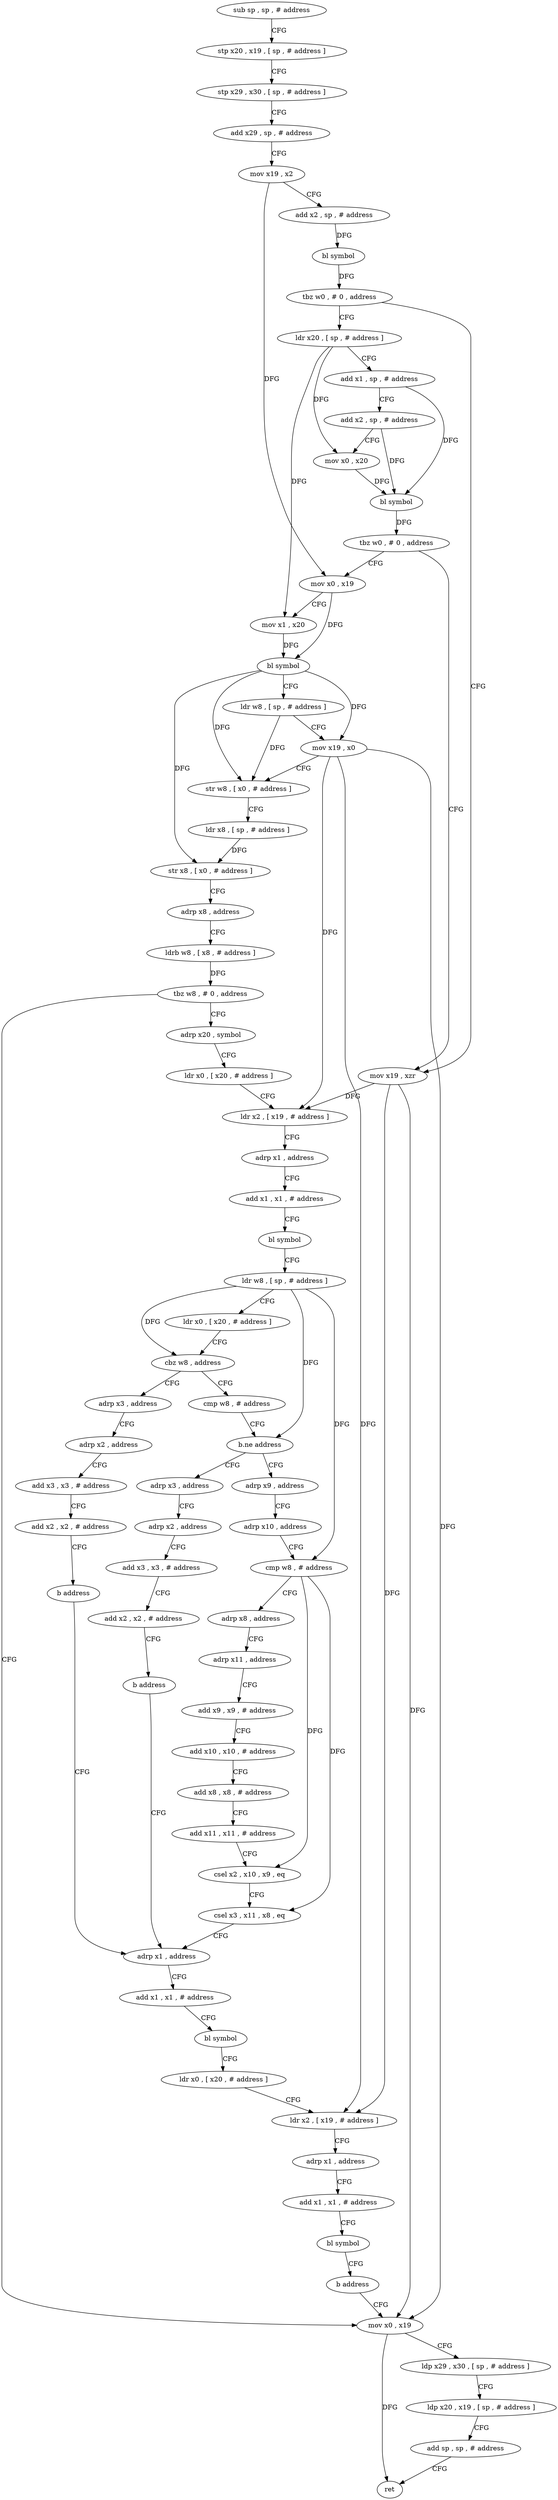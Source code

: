 digraph "func" {
"4254216" [label = "sub sp , sp , # address" ]
"4254220" [label = "stp x20 , x19 , [ sp , # address ]" ]
"4254224" [label = "stp x29 , x30 , [ sp , # address ]" ]
"4254228" [label = "add x29 , sp , # address" ]
"4254232" [label = "mov x19 , x2" ]
"4254236" [label = "add x2 , sp , # address" ]
"4254240" [label = "bl symbol" ]
"4254244" [label = "tbz w0 , # 0 , address" ]
"4254380" [label = "mov x19 , xzr" ]
"4254248" [label = "ldr x20 , [ sp , # address ]" ]
"4254384" [label = "mov x0 , x19" ]
"4254252" [label = "add x1 , sp , # address" ]
"4254256" [label = "add x2 , sp , # address" ]
"4254260" [label = "mov x0 , x20" ]
"4254264" [label = "bl symbol" ]
"4254268" [label = "tbz w0 , # 0 , address" ]
"4254272" [label = "mov x0 , x19" ]
"4254276" [label = "mov x1 , x20" ]
"4254280" [label = "bl symbol" ]
"4254284" [label = "ldr w8 , [ sp , # address ]" ]
"4254288" [label = "mov x19 , x0" ]
"4254292" [label = "str w8 , [ x0 , # address ]" ]
"4254296" [label = "ldr x8 , [ sp , # address ]" ]
"4254300" [label = "str x8 , [ x0 , # address ]" ]
"4254304" [label = "adrp x8 , address" ]
"4254308" [label = "ldrb w8 , [ x8 , # address ]" ]
"4254312" [label = "tbz w8 , # 0 , address" ]
"4254316" [label = "adrp x20 , symbol" ]
"4254388" [label = "ldp x29 , x30 , [ sp , # address ]" ]
"4254392" [label = "ldp x20 , x19 , [ sp , # address ]" ]
"4254396" [label = "add sp , sp , # address" ]
"4254400" [label = "ret" ]
"4254320" [label = "ldr x0 , [ x20 , # address ]" ]
"4254324" [label = "ldr x2 , [ x19 , # address ]" ]
"4254328" [label = "adrp x1 , address" ]
"4254332" [label = "add x1 , x1 , # address" ]
"4254336" [label = "bl symbol" ]
"4254340" [label = "ldr w8 , [ sp , # address ]" ]
"4254344" [label = "ldr x0 , [ x20 , # address ]" ]
"4254348" [label = "cbz w8 , address" ]
"4254404" [label = "adrp x3 , address" ]
"4254352" [label = "cmp w8 , # address" ]
"4254408" [label = "adrp x2 , address" ]
"4254412" [label = "add x3 , x3 , # address" ]
"4254416" [label = "add x2 , x2 , # address" ]
"4254420" [label = "b address" ]
"4254468" [label = "adrp x1 , address" ]
"4254356" [label = "b.ne address" ]
"4254424" [label = "adrp x9 , address" ]
"4254360" [label = "adrp x3 , address" ]
"4254472" [label = "add x1 , x1 , # address" ]
"4254476" [label = "bl symbol" ]
"4254480" [label = "ldr x0 , [ x20 , # address ]" ]
"4254484" [label = "ldr x2 , [ x19 , # address ]" ]
"4254488" [label = "adrp x1 , address" ]
"4254492" [label = "add x1 , x1 , # address" ]
"4254496" [label = "bl symbol" ]
"4254500" [label = "b address" ]
"4254428" [label = "adrp x10 , address" ]
"4254432" [label = "cmp w8 , # address" ]
"4254436" [label = "adrp x8 , address" ]
"4254440" [label = "adrp x11 , address" ]
"4254444" [label = "add x9 , x9 , # address" ]
"4254448" [label = "add x10 , x10 , # address" ]
"4254452" [label = "add x8 , x8 , # address" ]
"4254456" [label = "add x11 , x11 , # address" ]
"4254460" [label = "csel x2 , x10 , x9 , eq" ]
"4254464" [label = "csel x3 , x11 , x8 , eq" ]
"4254364" [label = "adrp x2 , address" ]
"4254368" [label = "add x3 , x3 , # address" ]
"4254372" [label = "add x2 , x2 , # address" ]
"4254376" [label = "b address" ]
"4254216" -> "4254220" [ label = "CFG" ]
"4254220" -> "4254224" [ label = "CFG" ]
"4254224" -> "4254228" [ label = "CFG" ]
"4254228" -> "4254232" [ label = "CFG" ]
"4254232" -> "4254236" [ label = "CFG" ]
"4254232" -> "4254272" [ label = "DFG" ]
"4254236" -> "4254240" [ label = "DFG" ]
"4254240" -> "4254244" [ label = "DFG" ]
"4254244" -> "4254380" [ label = "CFG" ]
"4254244" -> "4254248" [ label = "CFG" ]
"4254380" -> "4254384" [ label = "DFG" ]
"4254380" -> "4254324" [ label = "DFG" ]
"4254380" -> "4254484" [ label = "DFG" ]
"4254248" -> "4254252" [ label = "CFG" ]
"4254248" -> "4254260" [ label = "DFG" ]
"4254248" -> "4254276" [ label = "DFG" ]
"4254384" -> "4254388" [ label = "CFG" ]
"4254384" -> "4254400" [ label = "DFG" ]
"4254252" -> "4254256" [ label = "CFG" ]
"4254252" -> "4254264" [ label = "DFG" ]
"4254256" -> "4254260" [ label = "CFG" ]
"4254256" -> "4254264" [ label = "DFG" ]
"4254260" -> "4254264" [ label = "DFG" ]
"4254264" -> "4254268" [ label = "DFG" ]
"4254268" -> "4254380" [ label = "CFG" ]
"4254268" -> "4254272" [ label = "CFG" ]
"4254272" -> "4254276" [ label = "CFG" ]
"4254272" -> "4254280" [ label = "DFG" ]
"4254276" -> "4254280" [ label = "DFG" ]
"4254280" -> "4254284" [ label = "CFG" ]
"4254280" -> "4254288" [ label = "DFG" ]
"4254280" -> "4254292" [ label = "DFG" ]
"4254280" -> "4254300" [ label = "DFG" ]
"4254284" -> "4254288" [ label = "CFG" ]
"4254284" -> "4254292" [ label = "DFG" ]
"4254288" -> "4254292" [ label = "CFG" ]
"4254288" -> "4254384" [ label = "DFG" ]
"4254288" -> "4254324" [ label = "DFG" ]
"4254288" -> "4254484" [ label = "DFG" ]
"4254292" -> "4254296" [ label = "CFG" ]
"4254296" -> "4254300" [ label = "DFG" ]
"4254300" -> "4254304" [ label = "CFG" ]
"4254304" -> "4254308" [ label = "CFG" ]
"4254308" -> "4254312" [ label = "DFG" ]
"4254312" -> "4254384" [ label = "CFG" ]
"4254312" -> "4254316" [ label = "CFG" ]
"4254316" -> "4254320" [ label = "CFG" ]
"4254388" -> "4254392" [ label = "CFG" ]
"4254392" -> "4254396" [ label = "CFG" ]
"4254396" -> "4254400" [ label = "CFG" ]
"4254320" -> "4254324" [ label = "CFG" ]
"4254324" -> "4254328" [ label = "CFG" ]
"4254328" -> "4254332" [ label = "CFG" ]
"4254332" -> "4254336" [ label = "CFG" ]
"4254336" -> "4254340" [ label = "CFG" ]
"4254340" -> "4254344" [ label = "CFG" ]
"4254340" -> "4254348" [ label = "DFG" ]
"4254340" -> "4254356" [ label = "DFG" ]
"4254340" -> "4254432" [ label = "DFG" ]
"4254344" -> "4254348" [ label = "CFG" ]
"4254348" -> "4254404" [ label = "CFG" ]
"4254348" -> "4254352" [ label = "CFG" ]
"4254404" -> "4254408" [ label = "CFG" ]
"4254352" -> "4254356" [ label = "CFG" ]
"4254408" -> "4254412" [ label = "CFG" ]
"4254412" -> "4254416" [ label = "CFG" ]
"4254416" -> "4254420" [ label = "CFG" ]
"4254420" -> "4254468" [ label = "CFG" ]
"4254468" -> "4254472" [ label = "CFG" ]
"4254356" -> "4254424" [ label = "CFG" ]
"4254356" -> "4254360" [ label = "CFG" ]
"4254424" -> "4254428" [ label = "CFG" ]
"4254360" -> "4254364" [ label = "CFG" ]
"4254472" -> "4254476" [ label = "CFG" ]
"4254476" -> "4254480" [ label = "CFG" ]
"4254480" -> "4254484" [ label = "CFG" ]
"4254484" -> "4254488" [ label = "CFG" ]
"4254488" -> "4254492" [ label = "CFG" ]
"4254492" -> "4254496" [ label = "CFG" ]
"4254496" -> "4254500" [ label = "CFG" ]
"4254500" -> "4254384" [ label = "CFG" ]
"4254428" -> "4254432" [ label = "CFG" ]
"4254432" -> "4254436" [ label = "CFG" ]
"4254432" -> "4254460" [ label = "DFG" ]
"4254432" -> "4254464" [ label = "DFG" ]
"4254436" -> "4254440" [ label = "CFG" ]
"4254440" -> "4254444" [ label = "CFG" ]
"4254444" -> "4254448" [ label = "CFG" ]
"4254448" -> "4254452" [ label = "CFG" ]
"4254452" -> "4254456" [ label = "CFG" ]
"4254456" -> "4254460" [ label = "CFG" ]
"4254460" -> "4254464" [ label = "CFG" ]
"4254464" -> "4254468" [ label = "CFG" ]
"4254364" -> "4254368" [ label = "CFG" ]
"4254368" -> "4254372" [ label = "CFG" ]
"4254372" -> "4254376" [ label = "CFG" ]
"4254376" -> "4254468" [ label = "CFG" ]
}
